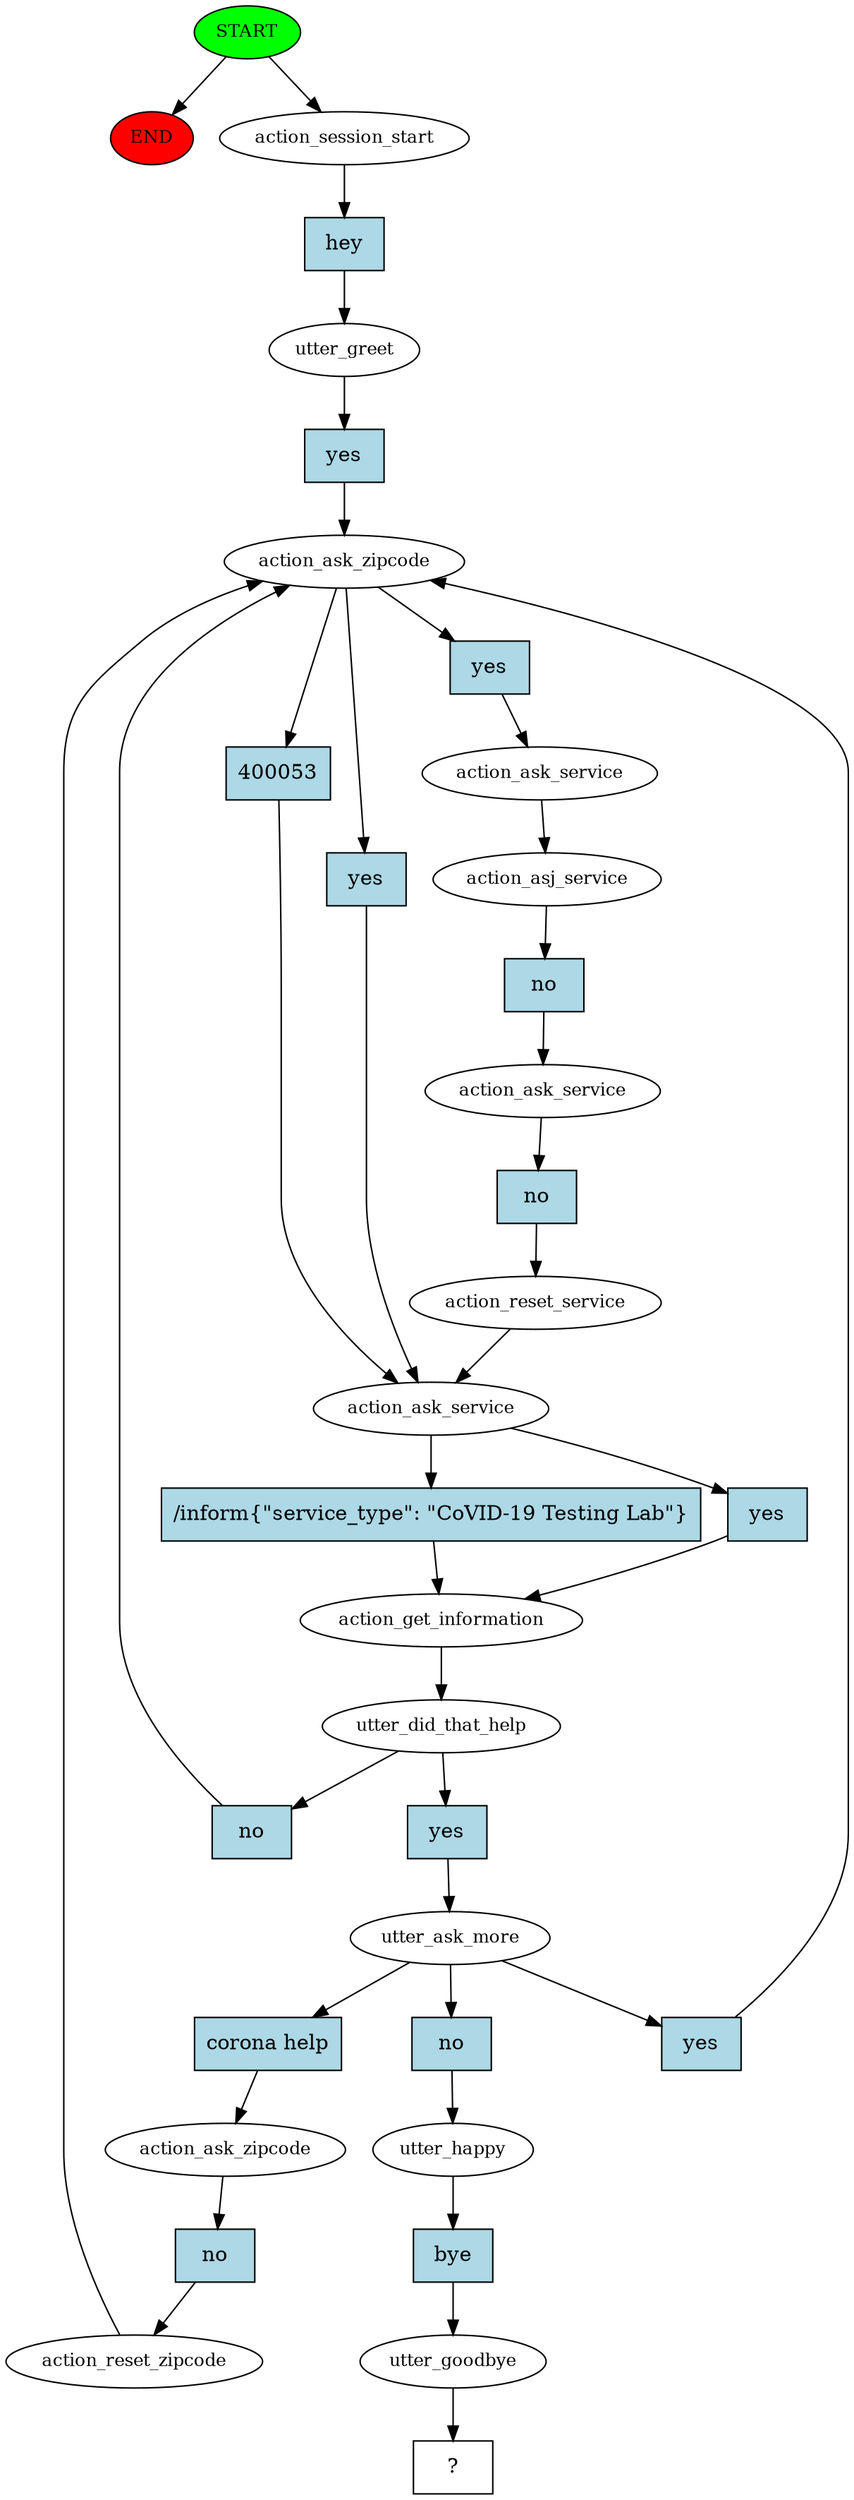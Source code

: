 digraph  {
0 [class="start active", fillcolor=green, fontsize=12, label=START, style=filled];
"-1" [class=end, fillcolor=red, fontsize=12, label=END, style=filled];
1 [class=active, fontsize=12, label=action_session_start];
2 [class=active, fontsize=12, label=utter_greet];
3 [class=active, fontsize=12, label=action_ask_zipcode];
4 [class=active, fontsize=12, label=action_ask_service];
5 [class=active, fontsize=12, label=action_get_information];
6 [class=active, fontsize=12, label=utter_did_that_help];
7 [class=active, fontsize=12, label=utter_ask_more];
8 [class=active, fontsize=12, label=action_ask_zipcode];
9 [class=active, fontsize=12, label=action_reset_zipcode];
15 [class=active, fontsize=12, label=action_ask_service];
16 [class=active, fontsize=12, label=action_asj_service];
17 [class=active, fontsize=12, label=action_ask_service];
18 [class=active, fontsize=12, label=action_reset_service];
28 [class=active, fontsize=12, label=utter_happy];
29 [class=active, fontsize=12, label=utter_goodbye];
30 [class="intent dashed active", label="  ?  ", shape=rect];
31 [class="intent active", fillcolor=lightblue, label=hey, shape=rect, style=filled];
32 [class="intent active", fillcolor=lightblue, label=yes, shape=rect, style=filled];
33 [class="intent active", fillcolor=lightblue, label=400053, shape=rect, style=filled];
34 [class="intent active", fillcolor=lightblue, label=yes, shape=rect, style=filled];
35 [class="intent active", fillcolor=lightblue, label=yes, shape=rect, style=filled];
36 [class="intent active", fillcolor=lightblue, label="/inform{\"service_type\": \"CoVID-19 Testing Lab\"}", shape=rect, style=filled];
37 [class="intent active", fillcolor=lightblue, label=yes, shape=rect, style=filled];
38 [class="intent active", fillcolor=lightblue, label=yes, shape=rect, style=filled];
39 [class="intent active", fillcolor=lightblue, label=no, shape=rect, style=filled];
40 [class="intent active", fillcolor=lightblue, label="corona help", shape=rect, style=filled];
41 [class="intent active", fillcolor=lightblue, label=yes, shape=rect, style=filled];
42 [class="intent active", fillcolor=lightblue, label=no, shape=rect, style=filled];
43 [class="intent active", fillcolor=lightblue, label=no, shape=rect, style=filled];
44 [class="intent active", fillcolor=lightblue, label=no, shape=rect, style=filled];
45 [class="intent active", fillcolor=lightblue, label=no, shape=rect, style=filled];
46 [class="intent active", fillcolor=lightblue, label=bye, shape=rect, style=filled];
0 -> "-1"  [class="", key=NONE, label=""];
0 -> 1  [class=active, key=NONE, label=""];
1 -> 31  [class=active, key=0];
2 -> 32  [class=active, key=0];
3 -> 33  [class=active, key=0];
3 -> 34  [class=active, key=0];
3 -> 35  [class=active, key=0];
4 -> 36  [class=active, key=0];
4 -> 37  [class=active, key=0];
5 -> 6  [class=active, key=NONE, label=""];
6 -> 38  [class=active, key=0];
6 -> 39  [class=active, key=0];
7 -> 40  [class=active, key=0];
7 -> 41  [class=active, key=0];
7 -> 42  [class=active, key=0];
8 -> 43  [class=active, key=0];
9 -> 3  [class=active, key=NONE, label=""];
15 -> 16  [class=active, key=NONE, label=""];
16 -> 44  [class=active, key=0];
17 -> 45  [class=active, key=0];
18 -> 4  [class=active, key=NONE, label=""];
28 -> 46  [class=active, key=0];
29 -> 30  [class=active, key=NONE, label=""];
31 -> 2  [class=active, key=0];
32 -> 3  [class=active, key=0];
33 -> 4  [class=active, key=0];
34 -> 4  [class=active, key=0];
35 -> 15  [class=active, key=0];
36 -> 5  [class=active, key=0];
37 -> 5  [class=active, key=0];
38 -> 7  [class=active, key=0];
39 -> 3  [class=active, key=0];
40 -> 8  [class=active, key=0];
41 -> 3  [class=active, key=0];
42 -> 28  [class=active, key=0];
43 -> 9  [class=active, key=0];
44 -> 17  [class=active, key=0];
45 -> 18  [class=active, key=0];
46 -> 29  [class=active, key=0];
}
